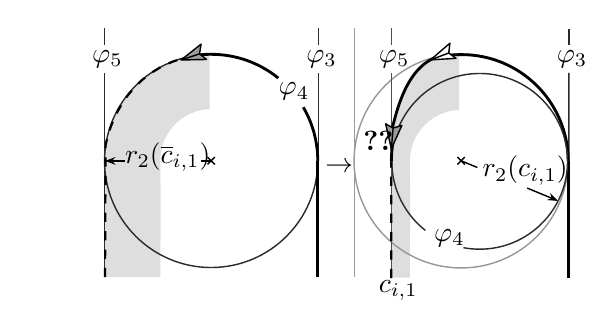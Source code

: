 
\definecolor{cDEDEDE}{RGB}{222,222,222}
\definecolor{c989898}{RGB}{152,152,152}
\definecolor{c2B2B2B}{RGB}{43,43,43}
\definecolor{c4D4D4D}{RGB}{77,77,77}
\definecolor{c9B9B9B}{RGB}{155,155,155}
\definecolor{cFFFFFF}{RGB}{255,255,255}


\def \globalscale {.780000}
\begin{tikzpicture}[y=0.80pt, x=0.80pt, yscale=-\globalscale, xscale=\globalscale, inner sep=0pt, outer sep=0pt]
  \path[fill=cDEDEDE,line join=round,even odd rule,line width=0.160pt] (201.222,21.945) .. controls (207.053,19.991) and (213.025,18.631) .. (219.486,18.517) -- (219.486,50.575) .. controls (204.173,51.138) and (191.822,63.303) .. (190.964,78.539) -- (190.977,91.166) -- (190.964,91.452) -- (190.964,91.742) .. controls (190.977,92.47) and (191.082,93.228) .. (191.062,93.943) -- (191.067,93.95) -- (191.067,95.722) -- (190.964,135.837) -- (190.964,143.054) -- (190.945,143.054) -- (190.945,143.197) -- (190.934,144.007) -- (190.992,147.698) -- (179.987,147.702) .. controls (180.266,127.673) and (179.551,103.67) .. (180.409,85.035) .. controls (180.828,75.934) and (179.776,64.47) .. (180.367,62.413) .. controls (182.587,54.696) and (183.88,37.453) .. (200.777,22.114) -- (201.222,21.945) -- cycle;



  \path[draw=c989898,line join=round,line width=0.512pt] (220.579,80.123) ellipse (1.742cm and 1.742cm);



  \path[draw=black,line join=round,line width=0.512pt] (222.749,82.157) -- (218.468,77.876);



  \path[draw=c2B2B2B,line join=round,line width=0.512pt] (283.011,3.466) -- (283.011,13.098);



  \path[draw=c2B2B2B,line join=round,line width=0.512pt] (283.011,29.083) -- (283.01,147.639);



  \path[draw=black,line join=round,line width=1.024pt] (212.566,19.238) .. controls (214.291,18.499) and (220.904,18.551) .. (220.904,18.551) .. controls (254.995,18.551) and (282.631,46.188) .. (282.631,80.279);



  \path[draw=black,line join=round,line width=0.512pt] (218.468,82.157) -- (222.749,77.876);



  \path[cm={{1.0,0.0,0.0,1.0,(276.0,26.0)}}] (0.0,0.0) node[above right] () {$\varphi_3$};



  \path[draw=black,line join=round,line width=1.024pt] (282.63,147.65) -- (282.63,80.08);



  \path[draw=c2B2B2B,line join=round,line width=0.512pt] (199.911,120.347) .. controls (188.073,111.031) and (180.472,96.574) .. (180.472,80.342) .. controls (180.472,52.243) and (203.25,29.465) .. (231.349,29.465) .. controls (259.448,29.465) and (282.227,52.243) .. (282.227,80.342) .. controls (282.227,108.441) and (259.448,131.22) .. (231.349,131.22) .. controls (228.139,131.22) and (224.998,130.922) .. (221.952,130.354);



  \path[draw=c4D4D4D,line join=round,line width=0.512pt] (180.126,3.389) -- (180.126,13.087);



  \path[draw=c4D4D4D,line join=round,line width=0.512pt] (180.126,29.081) -- (180.126,147.562);



  \path[draw=black,line join=round,line width=0.512pt] (275.809,102.84) -- (258.897,95.848);



  \path[draw=black,line join=round,line width=0.512pt] (229.992,83.897) -- (220.778,80.088);



  \path[draw=black,line join=round,line width=1.024pt] (181.049,61.355) -- (180.179,80.375);



  \path[draw=black,line join=round,line width=1.024pt] (212.045,18.878) .. controls (189.0,20.813) and (182.896,53.646) .. (180.372,62.421);



  \path[draw=black,fill=c9B9B9B,line join=round,line width=0.512pt] (180.203,73.028) -- (186.3,59.567) -- (181.246,61.083) -- (176.899,58.625) -- (180.203,73.028) -- cycle;



  \path[fill=black,line join=round,line width=0.256pt] (179.534,137.255) -- (179.534,131.922) -- (180.814,131.922) -- (180.814,137.255) -- (179.534,137.255) -- cycle(179.534,126.589) -- (179.534,121.255) -- (180.814,121.255) -- (180.814,126.589) -- (179.534,126.589) -- cycle(179.534,115.922) -- (179.534,110.589) -- (180.814,110.589) -- (180.814,115.922) -- (179.534,115.922) -- cycle(179.534,105.255) -- (179.534,99.922) -- (180.814,99.922) -- (180.814,105.255) -- (179.534,105.255) -- cycle(179.534,94.589) -- (179.534,89.255) -- (180.814,89.255) -- (180.814,94.589) -- (179.534,94.589) -- cycle(179.534,83.922) -- (179.534,80.352) -- (180.814,80.352) -- (180.814,83.922) -- (179.534,83.922) -- cycle(179.534,147.922) -- (179.534,142.589) -- (180.814,142.589) -- (180.814,147.922) -- (179.534,147.922) -- cycle;



  \path[cm={{1.0,0.0,0.0,1.0,(173.0,26.0)}}] (0.0,0.0) node[above right] () {$\varphi_5$};



  \path[cm={{1.0,0.0,0.0,1.0,(173.0,161.0)}}] (0.0,0.0) node[above right] () {$c_{i,1}$};



  \path[cm={{1.0,0.0,0.0,1.0,(233.0,94.0)}}] (0.0,0.0) node[above right] () {$r_2(c_{i,1})$};



  \path[draw=black,fill=cFFFFFF,line join=round,line width=0.512pt] (202.918,21.579) -- (217.669,20.702) -- (213.435,17.633) -- (214.123,11.944) -- (202.918,21.579) -- cycle;



  \path[draw=black,line join=round,line width=0.512pt] (203.29,21.442) -- (213.392,17.619);



  \path[draw=black,line join=round,line width=0.512pt] (180.283,72.369) -- (181.217,61.156);



  \path[cm={{1.0,0.0,0.0,1.0,(205.0,130.0)}}] (0.0,0.0) node[above right] () {$\varphi_4$};



  \path[draw=c989898,line join=round,line width=0.512pt] (158.857,3.405) -- (158.857,147.578);



\path[draw=c2B2B2B,line join=round,line width=0.512pt] (137.91,3.355) -- (137.91,12.984);



\path[draw=c2B2B2B,line join=round,line width=0.512pt] (137.91,29.224) -- (137.91,147.528);



\path[cm={{1.0,0.0,0.0,1.0,(131.0,26.0)}}] (0.0,0.0) node[above right] () {$\varphi_3$};



\path[fill=cDEDEDE,line join=round,line width=0.160pt] (14.406,77.952) -- (14.431,77.952) .. controls (15.358,45.048) and (42.035,18.587) .. (75.024,18.006) -- (75.024,50.064) .. controls (59.711,50.627) and (47.36,62.791) .. (46.502,78.028) -- (46.515,90.655) -- (46.502,90.941) -- (46.502,91.231) .. controls (46.515,91.959) and (46.62,92.716) .. (46.6,93.432) -- (46.605,93.439) -- (46.605,95.211) -- (46.502,135.325) -- (46.502,142.543) -- (46.483,142.543) -- (46.483,142.686) -- (46.472,143.496) -- (46.53,147.187) -- (14.23,147.194) .. controls (14.23,145.521) and (14.209,148.829) .. (14.199,145.127) -- (14.199,143.585) -- (14.199,143.272) -- (14.199,142.853) -- (14.199,142.547) -- (14.199,79.915) -- (14.406,77.952) -- cycle;



\path[draw=c2B2B2B,line join=round,line width=0.512pt] (129.249,49.121) .. controls (134.545,58.228) and (137.579,68.814) .. (137.579,80.109) .. controls (137.579,114.2) and (109.943,141.836) .. (75.852,141.836) .. controls (41.761,141.836) and (14.124,114.2) .. (14.124,80.109) .. controls (14.124,46.018) and (41.761,18.381) .. (75.852,18.381) .. controls (90.58,18.381) and (104.104,23.54) .. (114.715,32.149);



\path[draw=black,line join=round,line width=0.512pt] (78.017,82.14) -- (73.741,77.86);



\path[draw=black,line join=round,line width=0.512pt] (73.742,82.143) -- (78.023,77.862);



\path[draw=c2B2B2B,line join=round,line width=0.512pt] (14.148,3.374) -- (14.148,13.164);



\path[draw=c2B2B2B,line join=round,line width=0.512pt] (14.148,29.103) -- (14.148,147.547);



\path[draw=black,line join=round,line width=0.512pt] (75.923,80.035) -- (70.085,80.035);



\path[draw=black,line join=round,line width=0.512pt] (25.93,80.035) -- (22.725,80.035) -- (14.074,80.035);



\path[cm={{1.0,0.0,0.0,1.0,(7.0,26.0)}}] (0.0,0.0) node[above right] () {$\varphi_5$};



\path[draw=black,line join=round,line width=1.024pt] (67.526,19.054) .. controls (69.25,18.315) and (75.863,18.367) .. (75.863,18.367) .. controls (90.56,18.367) and (104.057,23.503) .. (114.657,32.079);



\path[draw=black,line join=round,line width=1.024pt] (129.212,49.024) .. controls (134.538,58.15) and (137.59,68.766) .. (137.59,80.095);



\path[cm={{1.0,0.0,0.0,1.0,(115.0,45.0)}}] (0.0,0.0) node[above right] () {$\varphi_4$};



\path[cm={{1.0,0.0,0.0,1.0,(26.0,86.0)}}] (0.0,0.0) node[above right] () {$r_2(\overline{c}_{i,1})$};



\path[fill=black,line join=round,line width=0.256pt] (13.821,136.757) -- (13.843,131.424) -- (15.123,131.43) -- (15.101,136.763) -- (13.821,136.757) -- cycle(13.866,126.091) -- (13.889,120.758) -- (15.169,120.763) -- (15.146,126.096) -- (13.866,126.091) -- cycle(13.912,115.424) -- (13.934,110.091) -- (15.214,110.096) -- (15.192,115.43) -- (13.912,115.424) -- cycle(13.957,104.758) -- (13.98,99.424) -- (15.26,99.43) -- (15.237,104.763) -- (13.957,104.758) -- cycle(14.003,94.091) -- (14.025,88.758) -- (15.306,88.763) -- (15.283,94.097) -- (14.003,94.091) -- cycle(14.048,83.425) -- (14.071,78.091) -- (15.351,78.097) -- (15.328,83.43) -- (14.048,83.425) -- cycle(14.094,72.758) -- (14.1,71.21) -- (14.112,71.085) -- (14.148,70.966) -- (14.208,70.855) -- (14.289,70.76) -- (14.385,70.679) -- (14.495,70.62) -- (14.616,70.584) -- (14.74,70.573) -- (14.197,70.574) -- (14.498,69.056) -- (14.899,67.376) -- (16.15,67.646) -- (15.749,69.326) -- (15.458,70.798) -- (14.74,71.853) -- (15.38,71.216) -- (15.374,72.763) -- (14.094,72.758) -- cycle(16.417,62.207) -- (17.178,59.963) -- (18.299,57.183) -- (19.5,57.626) -- (18.379,60.406) -- (17.64,62.586) -- (16.417,62.207) -- cycle(20.537,52.302) -- (20.968,51.401) -- (23.139,47.599) -- (24.274,48.191) -- (22.103,51.993) -- (21.709,52.816) -- (20.537,52.302) -- cycle(26.113,43.116) -- (26.849,42.041) -- (29.455,38.894) -- (30.478,39.663) -- (27.872,42.809) -- (27.199,43.793) -- (26.113,43.116) -- cycle(33.153,34.974) -- (35.242,32.917) -- (37.182,31.39) -- (38.03,32.349) -- (36.09,33.876) -- (34.097,35.838) -- (33.153,34.974) -- cycle(41.51,28.16) -- (46.062,25.381) -- (46.795,26.431) -- (42.243,29.21) -- (41.51,28.16) -- cycle(50.959,23.088) -- (53.445,21.964) -- (56.011,21.172) -- (56.465,22.369) -- (53.899,23.161) -- (51.559,24.219) -- (50.959,23.088) -- cycle(61.106,19.598) -- (61.209,19.566) -- (66.431,18.632) -- (66.734,19.875) -- (61.511,20.81) -- (61.56,20.795) -- (61.106,19.598) -- cycle(13.775,147.424) -- (13.798,142.091) -- (15.078,142.096) -- (15.055,147.429) -- (13.775,147.424) -- cycle;



\path[draw=black,fill=c9B9B9B,line join=round,line width=0.512pt] (58.447,21.651) -- (73.222,21.363) -- (69.114,18.127) -- (70.027,12.471) -- (58.447,21.651) -- cycle;



\path[draw=black,line join=round,line width=0.512pt] (58.766,21.538) -- (69.016,18.133);



\path[draw=black,line join=round,line width=1.024pt] (137.59,147.466) -- (137.59,79.896);



\path[fill=black,line join=round,line width=0.160pt] (20.522,82.369) -- (18.431,79.997) -- (20.513,77.824) -- (14.495,80.104) -- (20.522,82.369) -- cycle;



\path[fill=black,line join=round,line width=0.160pt] (272.128,98.643) -- (273.015,101.678) -- (270.206,102.762) -- (276.623,103.253) -- (272.128,98.643) -- cycle;



\path[cm={{1.0,0.0,0.0,1.0,(164.0,74.0)}}] (0.0,0.0) node[above right] () {\ref{sth:iii}};



\path[cm={{1.0,0.0,0.0,1.0,(142.0,87.0)}}] (0.0,0.0) node[above right] () {$\rightarrow$};




\end{tikzpicture}

